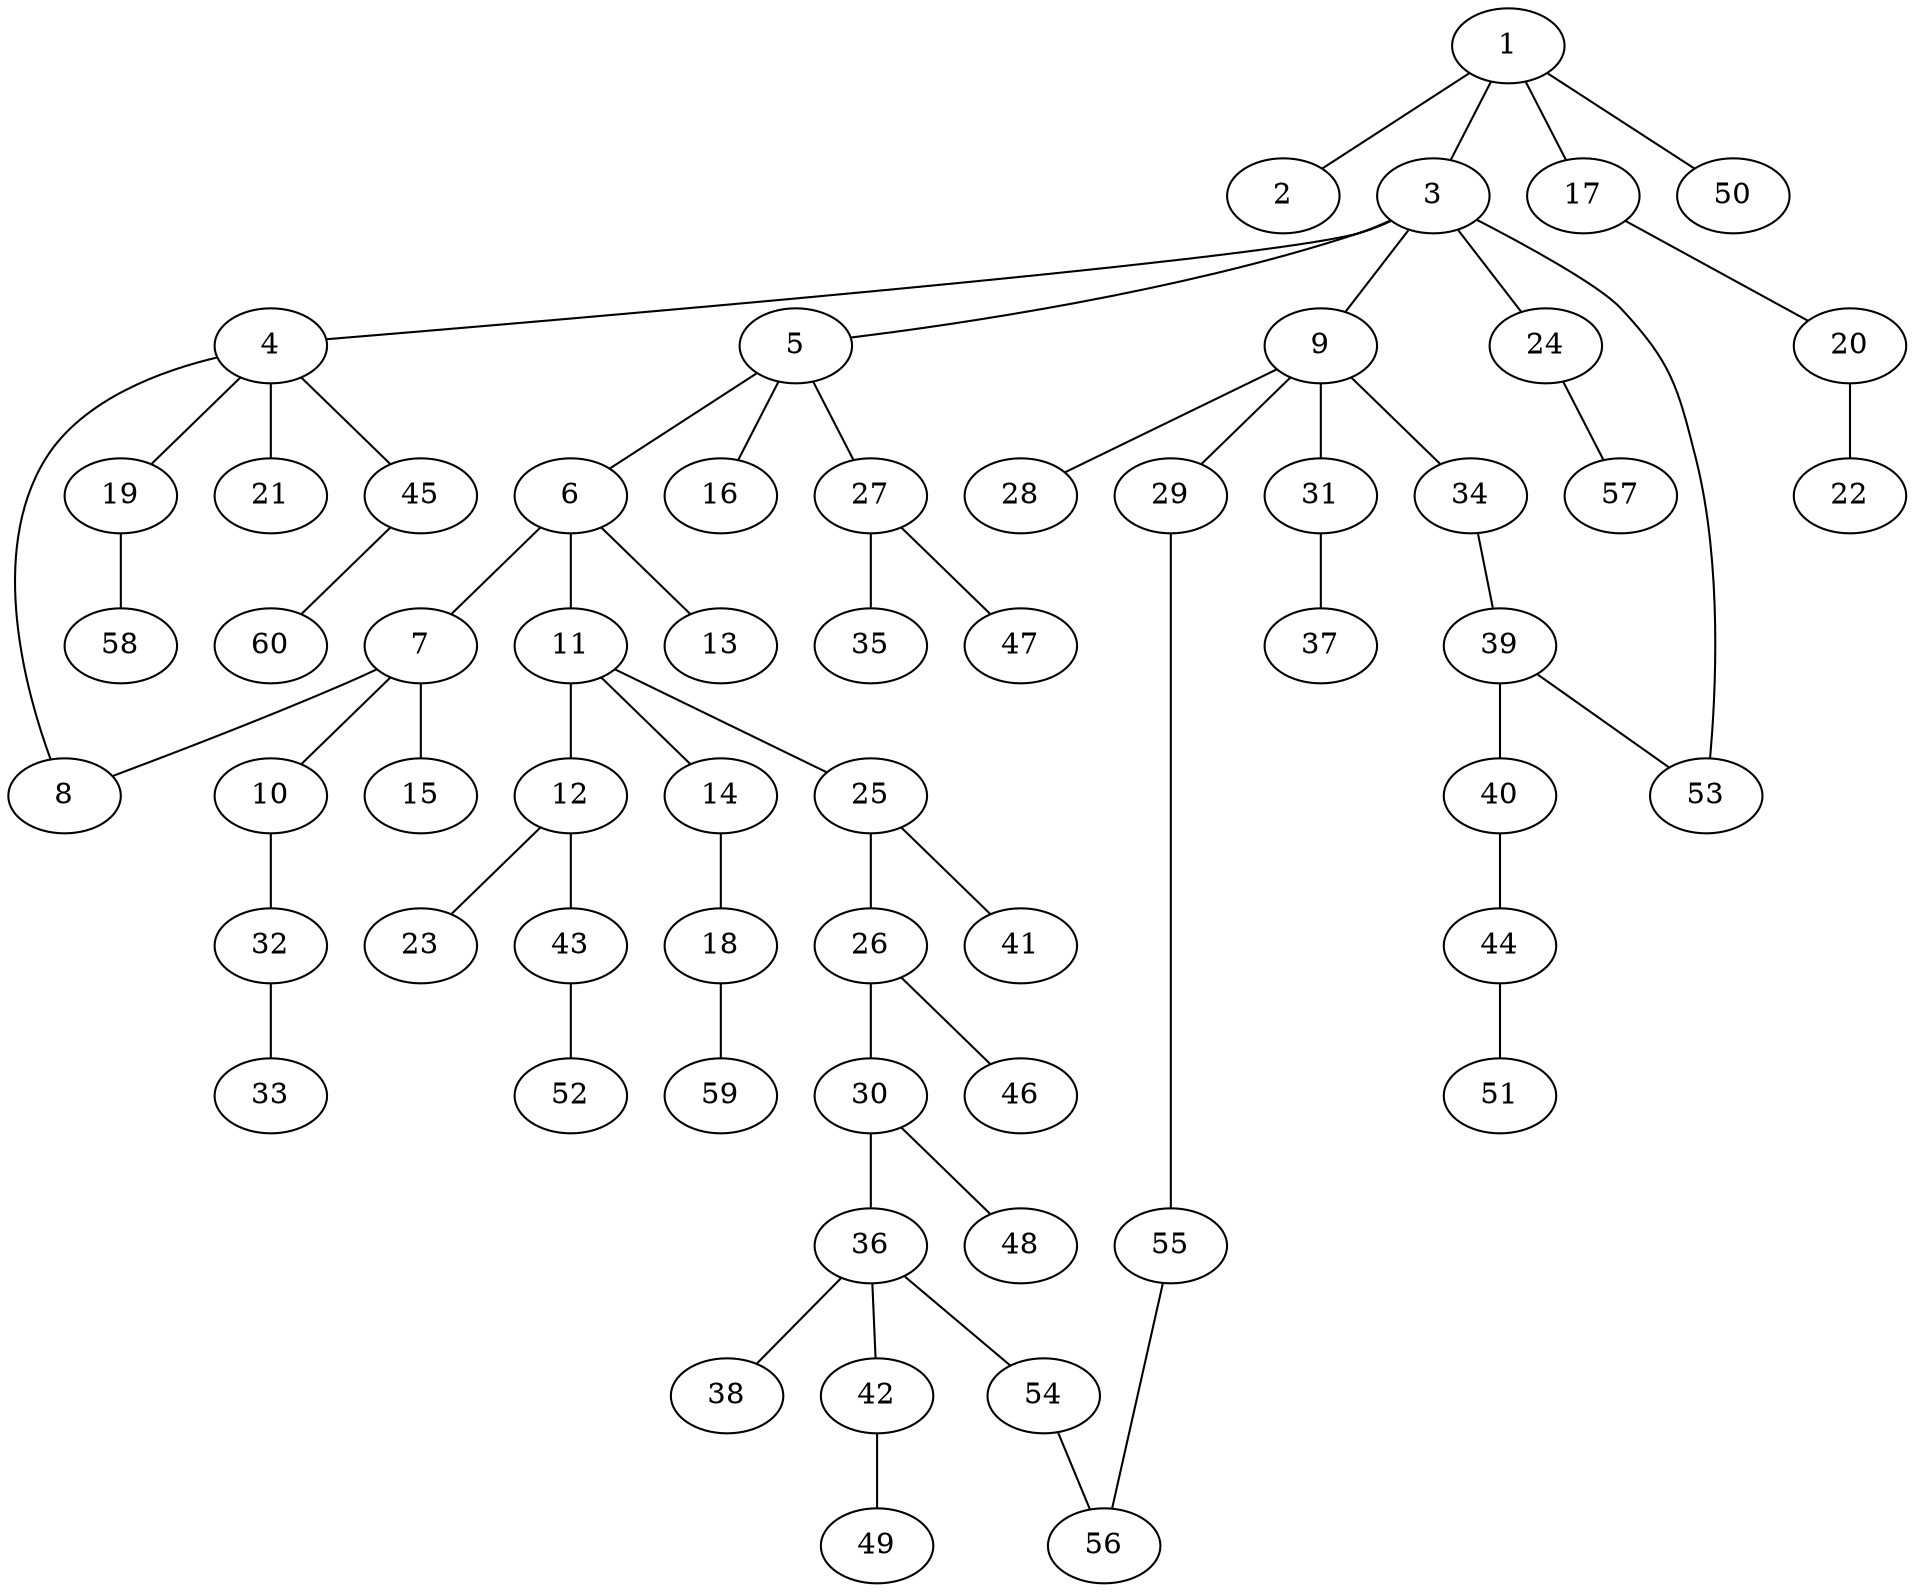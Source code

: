 graph graphname {1--2
1--3
1--17
1--50
3--4
3--5
3--9
3--24
3--53
4--8
4--19
4--21
4--45
5--6
5--16
5--27
6--7
6--11
6--13
7--8
7--10
7--15
9--28
9--29
9--31
9--34
10--32
11--12
11--14
11--25
12--23
12--43
14--18
17--20
18--59
19--58
20--22
24--57
25--26
25--41
26--30
26--46
27--35
27--47
29--55
30--36
30--48
31--37
32--33
34--39
36--38
36--42
36--54
39--40
39--53
40--44
42--49
43--52
44--51
45--60
54--56
55--56
}